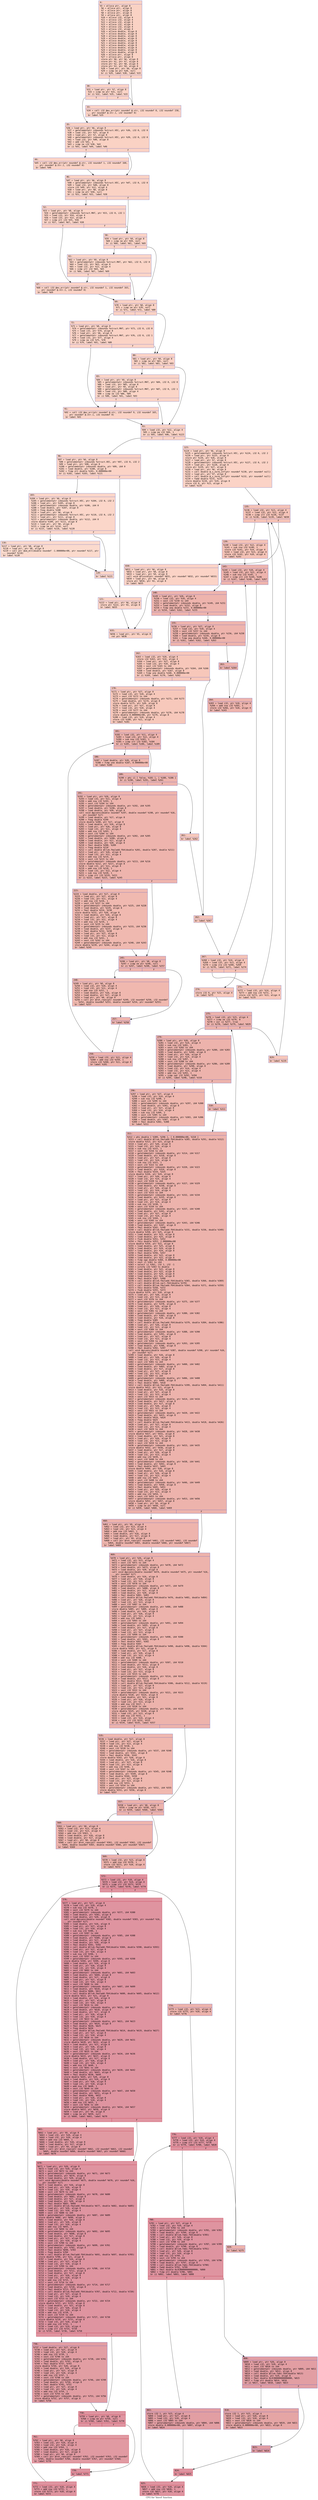 digraph "CFG for 'bisvd' function" {
	label="CFG for 'bisvd' function";

	Node0x60000325c140 [shape=record,color="#3d50c3ff", style=filled, fillcolor="#f4987a70" fontname="Courier",label="{4:\l|  %5 = alloca ptr, align 8\l  %6 = alloca ptr, align 8\l  %7 = alloca ptr, align 8\l  %8 = alloca ptr, align 8\l  %9 = alloca ptr, align 8\l  %10 = alloca i32, align 4\l  %11 = alloca i32, align 4\l  %12 = alloca i32, align 4\l  %13 = alloca i32, align 4\l  %14 = alloca i32, align 4\l  %15 = alloca i32, align 4\l  %16 = alloca double, align 8\l  %17 = alloca double, align 8\l  %18 = alloca double, align 8\l  %19 = alloca double, align 8\l  %20 = alloca double, align 8\l  %21 = alloca double, align 8\l  %22 = alloca double, align 8\l  %23 = alloca double, align 8\l  %24 = alloca double, align 8\l  %25 = alloca double, align 8\l  %26 = alloca ptr, align 8\l  %27 = alloca ptr, align 8\l  store ptr %0, ptr %6, align 8\l  store ptr %1, ptr %7, align 8\l  store ptr %2, ptr %8, align 8\l  store ptr %3, ptr %9, align 8\l  %28 = load ptr, ptr %6, align 8\l  %29 = icmp ne ptr %28, null\l  br i1 %29, label %30, label %33\l|{<s0>T|<s1>F}}"];
	Node0x60000325c140:s0 -> Node0x60000325c190[tooltip="4 -> 30\nProbability 62.50%" ];
	Node0x60000325c140:s1 -> Node0x60000325c1e0[tooltip="4 -> 33\nProbability 37.50%" ];
	Node0x60000325c190 [shape=record,color="#3d50c3ff", style=filled, fillcolor="#f59c7d70" fontname="Courier",label="{30:\l|  %31 = load ptr, ptr %7, align 8\l  %32 = icmp ne ptr %31, null\l  br i1 %32, label %35, label %33\l|{<s0>T|<s1>F}}"];
	Node0x60000325c190:s0 -> Node0x60000325c230[tooltip="30 -> 35\nProbability 62.50%" ];
	Node0x60000325c190:s1 -> Node0x60000325c1e0[tooltip="30 -> 33\nProbability 37.50%" ];
	Node0x60000325c1e0 [shape=record,color="#3d50c3ff", style=filled, fillcolor="#f59c7d70" fontname="Courier",label="{33:\l|  %34 = call i32 @ev_err(ptr noundef @.str, i32 noundef 8, i32 noundef 158,\l... ptr noundef @.str.1, i32 noundef 0)\l  br label %35\l}"];
	Node0x60000325c1e0 -> Node0x60000325c230[tooltip="33 -> 35\nProbability 100.00%" ];
	Node0x60000325c230 [shape=record,color="#3d50c3ff", style=filled, fillcolor="#f4987a70" fontname="Courier",label="{35:\l|  %36 = load ptr, ptr %6, align 8\l  %37 = getelementptr inbounds %struct.VEC, ptr %36, i32 0, i32 0\l  %38 = load i32, ptr %37, align 8\l  %39 = load ptr, ptr %7, align 8\l  %40 = getelementptr inbounds %struct.VEC, ptr %39, i32 0, i32 0\l  %41 = load i32, ptr %40, align 8\l  %42 = add i32 %41, 1\l  %43 = icmp ne i32 %38, %42\l  br i1 %43, label %44, label %46\l|{<s0>T|<s1>F}}"];
	Node0x60000325c230:s0 -> Node0x60000325c280[tooltip="35 -> 44\nProbability 50.00%" ];
	Node0x60000325c230:s1 -> Node0x60000325c2d0[tooltip="35 -> 46\nProbability 50.00%" ];
	Node0x60000325c280 [shape=record,color="#3d50c3ff", style=filled, fillcolor="#f59c7d70" fontname="Courier",label="{44:\l|  %45 = call i32 @ev_err(ptr noundef @.str, i32 noundef 1, i32 noundef 160,\l... ptr noundef @.str.1, i32 noundef 0)\l  br label %46\l}"];
	Node0x60000325c280 -> Node0x60000325c2d0[tooltip="44 -> 46\nProbability 100.00%" ];
	Node0x60000325c2d0 [shape=record,color="#3d50c3ff", style=filled, fillcolor="#f4987a70" fontname="Courier",label="{46:\l|  %47 = load ptr, ptr %6, align 8\l  %48 = getelementptr inbounds %struct.VEC, ptr %47, i32 0, i32 0\l  %49 = load i32, ptr %48, align 8\l  store i32 %49, ptr %12, align 4\l  %50 = load ptr, ptr %8, align 8\l  %51 = icmp ne ptr %50, null\l  br i1 %51, label %52, label %58\l|{<s0>T|<s1>F}}"];
	Node0x60000325c2d0:s0 -> Node0x60000325c320[tooltip="46 -> 52\nProbability 62.50%" ];
	Node0x60000325c2d0:s1 -> Node0x60000325c370[tooltip="46 -> 58\nProbability 37.50%" ];
	Node0x60000325c320 [shape=record,color="#3d50c3ff", style=filled, fillcolor="#f59c7d70" fontname="Courier",label="{52:\l|  %53 = load ptr, ptr %8, align 8\l  %54 = getelementptr inbounds %struct.MAT, ptr %53, i32 0, i32 1\l  %55 = load i32, ptr %54, align 4\l  %56 = load i32, ptr %12, align 4\l  %57 = icmp ult i32 %55, %56\l  br i1 %57, label %67, label %58\l|{<s0>T|<s1>F}}"];
	Node0x60000325c320:s0 -> Node0x60000325c410[tooltip="52 -> 67\nProbability 50.00%" ];
	Node0x60000325c320:s1 -> Node0x60000325c370[tooltip="52 -> 58\nProbability 50.00%" ];
	Node0x60000325c370 [shape=record,color="#3d50c3ff", style=filled, fillcolor="#f59c7d70" fontname="Courier",label="{58:\l|  %59 = load ptr, ptr %9, align 8\l  %60 = icmp ne ptr %59, null\l  br i1 %60, label %61, label %69\l|{<s0>T|<s1>F}}"];
	Node0x60000325c370:s0 -> Node0x60000325c3c0[tooltip="58 -> 61\nProbability 62.50%" ];
	Node0x60000325c370:s1 -> Node0x60000325c460[tooltip="58 -> 69\nProbability 37.50%" ];
	Node0x60000325c3c0 [shape=record,color="#3d50c3ff", style=filled, fillcolor="#f5a08170" fontname="Courier",label="{61:\l|  %62 = load ptr, ptr %9, align 8\l  %63 = getelementptr inbounds %struct.MAT, ptr %62, i32 0, i32 0\l  %64 = load i32, ptr %63, align 8\l  %65 = load i32, ptr %12, align 4\l  %66 = icmp ult i32 %64, %65\l  br i1 %66, label %67, label %69\l|{<s0>T|<s1>F}}"];
	Node0x60000325c3c0:s0 -> Node0x60000325c410[tooltip="61 -> 67\nProbability 50.00%" ];
	Node0x60000325c3c0:s1 -> Node0x60000325c460[tooltip="61 -> 69\nProbability 50.00%" ];
	Node0x60000325c410 [shape=record,color="#3d50c3ff", style=filled, fillcolor="#f59c7d70" fontname="Courier",label="{67:\l|  %68 = call i32 @ev_err(ptr noundef @.str, i32 noundef 1, i32 noundef 163,\l... ptr noundef @.str.1, i32 noundef 0)\l  br label %69\l}"];
	Node0x60000325c410 -> Node0x60000325c460[tooltip="67 -> 69\nProbability 100.00%" ];
	Node0x60000325c460 [shape=record,color="#3d50c3ff", style=filled, fillcolor="#f4987a70" fontname="Courier",label="{69:\l|  %70 = load ptr, ptr %8, align 8\l  %71 = icmp ne ptr %70, null\l  br i1 %71, label %72, label %80\l|{<s0>T|<s1>F}}"];
	Node0x60000325c460:s0 -> Node0x60000325c4b0[tooltip="69 -> 72\nProbability 62.50%" ];
	Node0x60000325c460:s1 -> Node0x60000325c500[tooltip="69 -> 80\nProbability 37.50%" ];
	Node0x60000325c4b0 [shape=record,color="#3d50c3ff", style=filled, fillcolor="#f59c7d70" fontname="Courier",label="{72:\l|  %73 = load ptr, ptr %8, align 8\l  %74 = getelementptr inbounds %struct.MAT, ptr %73, i32 0, i32 0\l  %75 = load i32, ptr %74, align 8\l  %76 = load ptr, ptr %8, align 8\l  %77 = getelementptr inbounds %struct.MAT, ptr %76, i32 0, i32 1\l  %78 = load i32, ptr %77, align 4\l  %79 = icmp ne i32 %75, %78\l  br i1 %79, label %91, label %80\l|{<s0>T|<s1>F}}"];
	Node0x60000325c4b0:s0 -> Node0x60000325c5a0[tooltip="72 -> 91\nProbability 50.00%" ];
	Node0x60000325c4b0:s1 -> Node0x60000325c500[tooltip="72 -> 80\nProbability 50.00%" ];
	Node0x60000325c500 [shape=record,color="#3d50c3ff", style=filled, fillcolor="#f59c7d70" fontname="Courier",label="{80:\l|  %81 = load ptr, ptr %9, align 8\l  %82 = icmp ne ptr %81, null\l  br i1 %82, label %83, label %93\l|{<s0>T|<s1>F}}"];
	Node0x60000325c500:s0 -> Node0x60000325c550[tooltip="80 -> 83\nProbability 62.50%" ];
	Node0x60000325c500:s1 -> Node0x60000325c5f0[tooltip="80 -> 93\nProbability 37.50%" ];
	Node0x60000325c550 [shape=record,color="#3d50c3ff", style=filled, fillcolor="#f5a08170" fontname="Courier",label="{83:\l|  %84 = load ptr, ptr %9, align 8\l  %85 = getelementptr inbounds %struct.MAT, ptr %84, i32 0, i32 0\l  %86 = load i32, ptr %85, align 8\l  %87 = load ptr, ptr %9, align 8\l  %88 = getelementptr inbounds %struct.MAT, ptr %87, i32 0, i32 1\l  %89 = load i32, ptr %88, align 4\l  %90 = icmp ne i32 %86, %89\l  br i1 %90, label %91, label %93\l|{<s0>T|<s1>F}}"];
	Node0x60000325c550:s0 -> Node0x60000325c5a0[tooltip="83 -> 91\nProbability 50.00%" ];
	Node0x60000325c550:s1 -> Node0x60000325c5f0[tooltip="83 -> 93\nProbability 50.00%" ];
	Node0x60000325c5a0 [shape=record,color="#3d50c3ff", style=filled, fillcolor="#f59c7d70" fontname="Courier",label="{91:\l|  %92 = call i32 @ev_err(ptr noundef @.str, i32 noundef 9, i32 noundef 165,\l... ptr noundef @.str.1, i32 noundef 0)\l  br label %93\l}"];
	Node0x60000325c5a0 -> Node0x60000325c5f0[tooltip="91 -> 93\nProbability 100.00%" ];
	Node0x60000325c5f0 [shape=record,color="#3d50c3ff", style=filled, fillcolor="#f4987a70" fontname="Courier",label="{93:\l|  %94 = load i32, ptr %12, align 4\l  %95 = icmp eq i32 %94, 1\l  br i1 %95, label %96, label %123\l|{<s0>T|<s1>F}}"];
	Node0x60000325c5f0:s0 -> Node0x60000325c640[tooltip="93 -> 96\nProbability 50.00%" ];
	Node0x60000325c5f0:s1 -> Node0x60000325c7d0[tooltip="93 -> 123\nProbability 50.00%" ];
	Node0x60000325c640 [shape=record,color="#3d50c3ff", style=filled, fillcolor="#f59c7d70" fontname="Courier",label="{96:\l|  %97 = load ptr, ptr %6, align 8\l  %98 = getelementptr inbounds %struct.VEC, ptr %97, i32 0, i32 2\l  %99 = load ptr, ptr %98, align 8\l  %100 = getelementptr inbounds double, ptr %99, i64 0\l  %101 = load double, ptr %100, align 8\l  %102 = fcmp olt double %101, 0.000000e+00\l  br i1 %102, label %103, label %121\l|{<s0>T|<s1>F}}"];
	Node0x60000325c640:s0 -> Node0x60000325c690[tooltip="96 -> 103\nProbability 50.00%" ];
	Node0x60000325c640:s1 -> Node0x60000325c780[tooltip="96 -> 121\nProbability 50.00%" ];
	Node0x60000325c690 [shape=record,color="#3d50c3ff", style=filled, fillcolor="#f6a38570" fontname="Courier",label="{103:\l|  %104 = load ptr, ptr %6, align 8\l  %105 = getelementptr inbounds %struct.VEC, ptr %104, i32 0, i32 2\l  %106 = load ptr, ptr %105, align 8\l  %107 = getelementptr inbounds double, ptr %106, i64 0\l  %108 = load double, ptr %107, align 8\l  %109 = fneg double %108\l  %110 = load ptr, ptr %6, align 8\l  %111 = getelementptr inbounds %struct.VEC, ptr %110, i32 0, i32 2\l  %112 = load ptr, ptr %111, align 8\l  %113 = getelementptr inbounds double, ptr %112, i64 0\l  store double %109, ptr %113, align 8\l  %114 = load ptr, ptr %8, align 8\l  %115 = icmp ne ptr %114, null\l  br i1 %115, label %116, label %120\l|{<s0>T|<s1>F}}"];
	Node0x60000325c690:s0 -> Node0x60000325c6e0[tooltip="103 -> 116\nProbability 62.50%" ];
	Node0x60000325c690:s1 -> Node0x60000325c730[tooltip="103 -> 120\nProbability 37.50%" ];
	Node0x60000325c6e0 [shape=record,color="#3d50c3ff", style=filled, fillcolor="#f7ac8e70" fontname="Courier",label="{116:\l|  %117 = load ptr, ptr %8, align 8\l  %118 = load ptr, ptr %8, align 8\l  %119 = call ptr @sm_mlt(double noundef -1.000000e+00, ptr noundef %117, ptr\l... noundef %118)\l  br label %120\l}"];
	Node0x60000325c6e0 -> Node0x60000325c730[tooltip="116 -> 120\nProbability 100.00%" ];
	Node0x60000325c730 [shape=record,color="#3d50c3ff", style=filled, fillcolor="#f6a38570" fontname="Courier",label="{120:\l|  br label %121\l}"];
	Node0x60000325c730 -> Node0x60000325c780[tooltip="120 -> 121\nProbability 100.00%" ];
	Node0x60000325c780 [shape=record,color="#3d50c3ff", style=filled, fillcolor="#f59c7d70" fontname="Courier",label="{121:\l|  %122 = load ptr, ptr %6, align 8\l  store ptr %122, ptr %5, align 8\l  br label %835\l}"];
	Node0x60000325c780 -> Node0x60000325d950[tooltip="121 -> 835\nProbability 100.00%" ];
	Node0x60000325c7d0 [shape=record,color="#3d50c3ff", style=filled, fillcolor="#f59c7d70" fontname="Courier",label="{123:\l|  %124 = load ptr, ptr %6, align 8\l  %125 = getelementptr inbounds %struct.VEC, ptr %124, i32 0, i32 2\l  %126 = load ptr, ptr %125, align 8\l  store ptr %126, ptr %26, align 8\l  %127 = load ptr, ptr %7, align 8\l  %128 = getelementptr inbounds %struct.VEC, ptr %127, i32 0, i32 2\l  %129 = load ptr, ptr %128, align 8\l  store ptr %129, ptr %27, align 8\l  %130 = load ptr, ptr %6, align 8\l  %131 = call double @_v_norm_inf(ptr noundef %130, ptr noundef null)\l  %132 = load ptr, ptr %7, align 8\l  %133 = call double @_v_norm_inf(ptr noundef %132, ptr noundef null)\l  %134 = fadd double %131, %133\l  store double %134, ptr %19, align 8\l  store i32 0, ptr %13, align 4\l  br label %135\l}"];
	Node0x60000325c7d0 -> Node0x60000325c820[tooltip="123 -> 135\nProbability 100.00%" ];
	Node0x60000325c820 [shape=record,color="#3d50c3ff", style=filled, fillcolor="#e8765c70" fontname="Courier",label="{135:\l|  %136 = load i32, ptr %13, align 4\l  %137 = load i32, ptr %12, align 4\l  %138 = icmp slt i32 %136, %137\l  br i1 %138, label %139, label %830\l|{<s0>T|<s1>F}}"];
	Node0x60000325c820:s0 -> Node0x60000325c870[tooltip="135 -> 139\nProbability 96.88%" ];
	Node0x60000325c820:s1 -> Node0x60000325d900[tooltip="135 -> 830\nProbability 3.12%" ];
	Node0x60000325c870 [shape=record,color="#3d50c3ff", style=filled, fillcolor="#e8765c70" fontname="Courier",label="{139:\l|  %140 = load i32, ptr %12, align 4\l  %141 = sub nsw i32 %140, 1\l  store i32 %141, ptr %14, align 4\l  %142 = load i32, ptr %13, align 4\l  store i32 %142, ptr %10, align 4\l  br label %143\l}"];
	Node0x60000325c870 -> Node0x60000325c8c0[tooltip="139 -> 143\nProbability 100.00%" ];
	Node0x60000325c8c0 [shape=record,color="#3d50c3ff", style=filled, fillcolor="#d8564670" fontname="Courier",label="{143:\l|  %144 = load i32, ptr %10, align 4\l  %145 = load i32, ptr %12, align 4\l  %146 = sub nsw i32 %145, 1\l  %147 = icmp slt i32 %144, %146\l  br i1 %147, label %148, label %267\l|{<s0>T|<s1>F}}"];
	Node0x60000325c8c0:s0 -> Node0x60000325c910[tooltip="143 -> 148\nProbability 96.88%" ];
	Node0x60000325c8c0:s1 -> Node0x60000325ce60[tooltip="143 -> 267\nProbability 3.12%" ];
	Node0x60000325c910 [shape=record,color="#3d50c3ff", style=filled, fillcolor="#d8564670" fontname="Courier",label="{148:\l|  %149 = load ptr, ptr %26, align 8\l  %150 = load i32, ptr %10, align 4\l  %151 = sext i32 %150 to i64\l  %152 = getelementptr inbounds double, ptr %149, i64 %151\l  %153 = load double, ptr %152, align 8\l  %154 = fcmp oeq double %153, 0.000000e+00\l  br i1 %154, label %162, label %155\l|{<s0>T|<s1>F}}"];
	Node0x60000325c910:s0 -> Node0x60000325c9b0[tooltip="148 -> 162\nProbability 3.12%" ];
	Node0x60000325c910:s1 -> Node0x60000325c960[tooltip="148 -> 155\nProbability 96.88%" ];
	Node0x60000325c960 [shape=record,color="#3d50c3ff", style=filled, fillcolor="#d8564670" fontname="Courier",label="{155:\l|  %156 = load ptr, ptr %27, align 8\l  %157 = load i32, ptr %10, align 4\l  %158 = sext i32 %157 to i64\l  %159 = getelementptr inbounds double, ptr %156, i64 %158\l  %160 = load double, ptr %159, align 8\l  %161 = fcmp oeq double %160, 0.000000e+00\l  br i1 %161, label %162, label %263\l|{<s0>T|<s1>F}}"];
	Node0x60000325c960:s0 -> Node0x60000325c9b0[tooltip="155 -> 162\nProbability 3.12%" ];
	Node0x60000325c960:s1 -> Node0x60000325cdc0[tooltip="155 -> 263\nProbability 96.88%" ];
	Node0x60000325c9b0 [shape=record,color="#3d50c3ff", style=filled, fillcolor="#ec7f6370" fontname="Courier",label="{162:\l|  %163 = load i32, ptr %10, align 4\l  store i32 %163, ptr %14, align 4\l  %164 = load ptr, ptr %27, align 8\l  %165 = load i32, ptr %10, align 4\l  %166 = sext i32 %165 to i64\l  %167 = getelementptr inbounds double, ptr %164, i64 %166\l  %168 = load double, ptr %167, align 8\l  %169 = fcmp une double %168, 0.000000e+00\l  br i1 %169, label %170, label %262\l|{<s0>T|<s1>F}}"];
	Node0x60000325c9b0:s0 -> Node0x60000325ca00[tooltip="162 -> 170\nProbability 62.50%" ];
	Node0x60000325c9b0:s1 -> Node0x60000325cd70[tooltip="162 -> 262\nProbability 37.50%" ];
	Node0x60000325ca00 [shape=record,color="#3d50c3ff", style=filled, fillcolor="#ed836670" fontname="Courier",label="{170:\l|  %171 = load ptr, ptr %27, align 8\l  %172 = load i32, ptr %10, align 4\l  %173 = sext i32 %172 to i64\l  %174 = getelementptr inbounds double, ptr %171, i64 %173\l  %175 = load double, ptr %174, align 8\l  store double %175, ptr %20, align 8\l  %176 = load ptr, ptr %27, align 8\l  %177 = load i32, ptr %10, align 4\l  %178 = sext i32 %177 to i64\l  %179 = getelementptr inbounds double, ptr %176, i64 %178\l  store double 0.000000e+00, ptr %179, align 8\l  %180 = load i32, ptr %10, align 4\l  store i32 %180, ptr %11, align 4\l  br label %181\l}"];
	Node0x60000325ca00 -> Node0x60000325ca50[tooltip="170 -> 181\nProbability 100.00%" ];
	Node0x60000325ca50 [shape=record,color="#3d50c3ff", style=filled, fillcolor="#d8564670" fontname="Courier",label="{181:\l|  %182 = load i32, ptr %11, align 4\l  %183 = load i32, ptr %12, align 4\l  %184 = sub nsw i32 %183, 1\l  %185 = icmp slt i32 %182, %184\l  br i1 %185, label %186, label %189\l|{<s0>T|<s1>F}}"];
	Node0x60000325ca50:s0 -> Node0x60000325caa0[tooltip="181 -> 186\nProbability 50.00%" ];
	Node0x60000325ca50:s1 -> Node0x60000325caf0[tooltip="181 -> 189\nProbability 50.00%" ];
	Node0x60000325caa0 [shape=record,color="#3d50c3ff", style=filled, fillcolor="#dc5d4a70" fontname="Courier",label="{186:\l|  %187 = load double, ptr %20, align 8\l  %188 = fcmp une double %187, 0.000000e+00\l  br label %189\l}"];
	Node0x60000325caa0 -> Node0x60000325caf0[tooltip="186 -> 189\nProbability 100.00%" ];
	Node0x60000325caf0 [shape=record,color="#3d50c3ff", style=filled, fillcolor="#d8564670" fontname="Courier",label="{189:\l|  %190 = phi i1 [ false, %181 ], [ %188, %186 ]\l  br i1 %190, label %191, label %261\l|{<s0>T|<s1>F}}"];
	Node0x60000325caf0:s0 -> Node0x60000325cb40[tooltip="189 -> 191\nProbability 96.88%" ];
	Node0x60000325caf0:s1 -> Node0x60000325cd20[tooltip="189 -> 261\nProbability 3.12%" ];
	Node0x60000325cb40 [shape=record,color="#3d50c3ff", style=filled, fillcolor="#d8564670" fontname="Courier",label="{191:\l|  %192 = load ptr, ptr %26, align 8\l  %193 = load i32, ptr %11, align 4\l  %194 = add nsw i32 %193, 1\l  %195 = sext i32 %194 to i64\l  %196 = getelementptr inbounds double, ptr %192, i64 %195\l  %197 = load double, ptr %196, align 8\l  %198 = load double, ptr %20, align 8\l  call void @givens(double noundef %197, double noundef %198, ptr noundef %16,\l... ptr noundef %17)\l  %199 = load double, ptr %17, align 8\l  %200 = fneg double %199\l  store double %200, ptr %17, align 8\l  %201 = load double, ptr %16, align 8\l  %202 = load ptr, ptr %26, align 8\l  %203 = load i32, ptr %11, align 4\l  %204 = add nsw i32 %203, 1\l  %205 = sext i32 %204 to i64\l  %206 = getelementptr inbounds double, ptr %202, i64 %205\l  %207 = load double, ptr %206, align 8\l  %208 = load double, ptr %17, align 8\l  %209 = load double, ptr %20, align 8\l  %210 = fmul double %208, %209\l  %211 = fneg double %210\l  %212 = call double @llvm.fmuladd.f64(double %201, double %207, double %211)\l  %213 = load ptr, ptr %26, align 8\l  %214 = load i32, ptr %11, align 4\l  %215 = add nsw i32 %214, 1\l  %216 = sext i32 %215 to i64\l  %217 = getelementptr inbounds double, ptr %213, i64 %216\l  store double %212, ptr %217, align 8\l  %218 = load i32, ptr %11, align 4\l  %219 = add nsw i32 %218, 1\l  %220 = load i32, ptr %12, align 4\l  %221 = sub nsw i32 %220, 1\l  %222 = icmp slt i32 %219, %221\l  br i1 %222, label %223, label %245\l|{<s0>T|<s1>F}}"];
	Node0x60000325cb40:s0 -> Node0x60000325cb90[tooltip="191 -> 223\nProbability 50.00%" ];
	Node0x60000325cb40:s1 -> Node0x60000325cbe0[tooltip="191 -> 245\nProbability 50.00%" ];
	Node0x60000325cb90 [shape=record,color="#3d50c3ff", style=filled, fillcolor="#de614d70" fontname="Courier",label="{223:\l|  %224 = load double, ptr %17, align 8\l  %225 = load ptr, ptr %27, align 8\l  %226 = load i32, ptr %11, align 4\l  %227 = add nsw i32 %226, 1\l  %228 = sext i32 %227 to i64\l  %229 = getelementptr inbounds double, ptr %225, i64 %228\l  %230 = load double, ptr %229, align 8\l  %231 = fmul double %224, %230\l  store double %231, ptr %20, align 8\l  %232 = load double, ptr %16, align 8\l  %233 = load ptr, ptr %27, align 8\l  %234 = load i32, ptr %11, align 4\l  %235 = add nsw i32 %234, 1\l  %236 = sext i32 %235 to i64\l  %237 = getelementptr inbounds double, ptr %233, i64 %236\l  %238 = load double, ptr %237, align 8\l  %239 = fmul double %232, %238\l  %240 = load ptr, ptr %27, align 8\l  %241 = load i32, ptr %11, align 4\l  %242 = add nsw i32 %241, 1\l  %243 = sext i32 %242 to i64\l  %244 = getelementptr inbounds double, ptr %240, i64 %243\l  store double %239, ptr %244, align 8\l  br label %245\l}"];
	Node0x60000325cb90 -> Node0x60000325cbe0[tooltip="223 -> 245\nProbability 100.00%" ];
	Node0x60000325cbe0 [shape=record,color="#3d50c3ff", style=filled, fillcolor="#d8564670" fontname="Courier",label="{245:\l|  %246 = load ptr, ptr %8, align 8\l  %247 = icmp ne ptr %246, null\l  br i1 %247, label %248, label %257\l|{<s0>T|<s1>F}}"];
	Node0x60000325cbe0:s0 -> Node0x60000325cc30[tooltip="245 -> 248\nProbability 62.50%" ];
	Node0x60000325cbe0:s1 -> Node0x60000325cc80[tooltip="245 -> 257\nProbability 37.50%" ];
	Node0x60000325cc30 [shape=record,color="#3d50c3ff", style=filled, fillcolor="#dc5d4a70" fontname="Courier",label="{248:\l|  %249 = load ptr, ptr %8, align 8\l  %250 = load i32, ptr %10, align 4\l  %251 = load i32, ptr %11, align 4\l  %252 = add nsw i32 %251, 1\l  %253 = load double, ptr %16, align 8\l  %254 = load double, ptr %17, align 8\l  %255 = load ptr, ptr %8, align 8\l  %256 = call ptr @rot_rows(ptr noundef %249, i32 noundef %250, i32 noundef\l... %252, double noundef %253, double noundef %254, ptr noundef %255)\l  br label %257\l}"];
	Node0x60000325cc30 -> Node0x60000325cc80[tooltip="248 -> 257\nProbability 100.00%" ];
	Node0x60000325cc80 [shape=record,color="#3d50c3ff", style=filled, fillcolor="#d8564670" fontname="Courier",label="{257:\l|  br label %258\l}"];
	Node0x60000325cc80 -> Node0x60000325ccd0[tooltip="257 -> 258\nProbability 100.00%" ];
	Node0x60000325ccd0 [shape=record,color="#3d50c3ff", style=filled, fillcolor="#d8564670" fontname="Courier",label="{258:\l|  %259 = load i32, ptr %11, align 4\l  %260 = add nsw i32 %259, 1\l  store i32 %260, ptr %11, align 4\l  br label %181\l}"];
	Node0x60000325ccd0 -> Node0x60000325ca50[tooltip="258 -> 181\nProbability 100.00%" ];
	Node0x60000325cd20 [shape=record,color="#3d50c3ff", style=filled, fillcolor="#ed836670" fontname="Courier",label="{261:\l|  br label %262\l}"];
	Node0x60000325cd20 -> Node0x60000325cd70[tooltip="261 -> 262\nProbability 100.00%" ];
	Node0x60000325cd70 [shape=record,color="#3d50c3ff", style=filled, fillcolor="#ec7f6370" fontname="Courier",label="{262:\l|  br label %267\l}"];
	Node0x60000325cd70 -> Node0x60000325ce60[tooltip="262 -> 267\nProbability 100.00%" ];
	Node0x60000325cdc0 [shape=record,color="#3d50c3ff", style=filled, fillcolor="#d8564670" fontname="Courier",label="{263:\l|  br label %264\l}"];
	Node0x60000325cdc0 -> Node0x60000325ce10[tooltip="263 -> 264\nProbability 100.00%" ];
	Node0x60000325ce10 [shape=record,color="#3d50c3ff", style=filled, fillcolor="#d8564670" fontname="Courier",label="{264:\l|  %265 = load i32, ptr %10, align 4\l  %266 = add nsw i32 %265, 1\l  store i32 %266, ptr %10, align 4\l  br label %143\l}"];
	Node0x60000325ce10 -> Node0x60000325c8c0[tooltip="264 -> 143\nProbability 100.00%" ];
	Node0x60000325ce60 [shape=record,color="#3d50c3ff", style=filled, fillcolor="#e8765c70" fontname="Courier",label="{267:\l|  %268 = load i32, ptr %14, align 4\l  %269 = load i32, ptr %13, align 4\l  %270 = icmp sle i32 %268, %269\l  br i1 %270, label %271, label %274\l|{<s0>T|<s1>F}}"];
	Node0x60000325ce60:s0 -> Node0x60000325ceb0[tooltip="267 -> 271\nProbability 50.00%" ];
	Node0x60000325ce60:s1 -> Node0x60000325cf00[tooltip="267 -> 274\nProbability 50.00%" ];
	Node0x60000325ceb0 [shape=record,color="#3d50c3ff", style=filled, fillcolor="#ec7f6370" fontname="Courier",label="{271:\l|  %272 = load i32, ptr %14, align 4\l  %273 = add nsw i32 %272, 1\l  store i32 %273, ptr %13, align 4\l  br label %135\l}"];
	Node0x60000325ceb0 -> Node0x60000325c820[tooltip="271 -> 135\nProbability 100.00%" ];
	Node0x60000325cf00 [shape=record,color="#3d50c3ff", style=filled, fillcolor="#ec7f6370" fontname="Courier",label="{274:\l|  store i32 0, ptr %15, align 4\l  br label %275\l}"];
	Node0x60000325cf00 -> Node0x60000325cf50[tooltip="274 -> 275\nProbability 100.00%" ];
	Node0x60000325cf50 [shape=record,color="#3d50c3ff", style=filled, fillcolor="#d6524470" fontname="Courier",label="{275:\l|  %276 = load i32, ptr %15, align 4\l  %277 = icmp ne i32 %276, 0\l  %278 = xor i1 %277, true\l  br i1 %278, label %279, label %829\l|{<s0>T|<s1>F}}"];
	Node0x60000325cf50:s0 -> Node0x60000325cfa0[tooltip="275 -> 279\nProbability 96.88%" ];
	Node0x60000325cf50:s1 -> Node0x60000325d8b0[tooltip="275 -> 829\nProbability 3.12%" ];
	Node0x60000325cfa0 [shape=record,color="#3d50c3ff", style=filled, fillcolor="#d6524470" fontname="Courier",label="{279:\l|  %280 = load ptr, ptr %26, align 8\l  %281 = load i32, ptr %14, align 4\l  %282 = sub nsw i32 %281, 1\l  %283 = sext i32 %282 to i64\l  %284 = getelementptr inbounds double, ptr %280, i64 %283\l  %285 = load double, ptr %284, align 8\l  %286 = load ptr, ptr %26, align 8\l  %287 = load i32, ptr %14, align 4\l  %288 = sub nsw i32 %287, 1\l  %289 = sext i32 %288 to i64\l  %290 = getelementptr inbounds double, ptr %286, i64 %289\l  %291 = load double, ptr %290, align 8\l  %292 = load i32, ptr %14, align 4\l  %293 = load i32, ptr %13, align 4\l  %294 = add nsw i32 %293, 1\l  %295 = icmp sgt i32 %292, %294\l  br i1 %295, label %296, label %310\l|{<s0>T|<s1>F}}"];
	Node0x60000325cfa0:s0 -> Node0x60000325cff0[tooltip="279 -> 296\nProbability 50.00%" ];
	Node0x60000325cfa0:s1 -> Node0x60000325d040[tooltip="279 -> 310\nProbability 50.00%" ];
	Node0x60000325cff0 [shape=record,color="#3d50c3ff", style=filled, fillcolor="#dc5d4a70" fontname="Courier",label="{296:\l|  %297 = load ptr, ptr %27, align 8\l  %298 = load i32, ptr %14, align 4\l  %299 = sub nsw i32 %298, 2\l  %300 = sext i32 %299 to i64\l  %301 = getelementptr inbounds double, ptr %297, i64 %300\l  %302 = load double, ptr %301, align 8\l  %303 = load ptr, ptr %27, align 8\l  %304 = load i32, ptr %14, align 4\l  %305 = sub nsw i32 %304, 2\l  %306 = sext i32 %305 to i64\l  %307 = getelementptr inbounds double, ptr %303, i64 %306\l  %308 = load double, ptr %307, align 8\l  %309 = fmul double %302, %308\l  br label %311\l}"];
	Node0x60000325cff0 -> Node0x60000325d090[tooltip="296 -> 311\nProbability 100.00%" ];
	Node0x60000325d040 [shape=record,color="#3d50c3ff", style=filled, fillcolor="#dc5d4a70" fontname="Courier",label="{310:\l|  br label %311\l}"];
	Node0x60000325d040 -> Node0x60000325d090[tooltip="310 -> 311\nProbability 100.00%" ];
	Node0x60000325d090 [shape=record,color="#3d50c3ff", style=filled, fillcolor="#d6524470" fontname="Courier",label="{311:\l|  %312 = phi double [ %309, %296 ], [ 0.000000e+00, %310 ]\l  %313 = call double @llvm.fmuladd.f64(double %285, double %291, double %312)\l  store double %313, ptr %23, align 8\l  %314 = load ptr, ptr %26, align 8\l  %315 = load i32, ptr %14, align 4\l  %316 = sub nsw i32 %315, 1\l  %317 = sext i32 %316 to i64\l  %318 = getelementptr inbounds double, ptr %314, i64 %317\l  %319 = load double, ptr %318, align 8\l  %320 = load ptr, ptr %27, align 8\l  %321 = load i32, ptr %14, align 4\l  %322 = sub nsw i32 %321, 1\l  %323 = sext i32 %322 to i64\l  %324 = getelementptr inbounds double, ptr %320, i64 %323\l  %325 = load double, ptr %324, align 8\l  %326 = fmul double %319, %325\l  store double %326, ptr %24, align 8\l  %327 = load ptr, ptr %26, align 8\l  %328 = load i32, ptr %14, align 4\l  %329 = sext i32 %328 to i64\l  %330 = getelementptr inbounds double, ptr %327, i64 %329\l  %331 = load double, ptr %330, align 8\l  %332 = load ptr, ptr %26, align 8\l  %333 = load i32, ptr %14, align 4\l  %334 = sext i32 %333 to i64\l  %335 = getelementptr inbounds double, ptr %332, i64 %334\l  %336 = load double, ptr %335, align 8\l  %337 = load ptr, ptr %27, align 8\l  %338 = load i32, ptr %14, align 4\l  %339 = sub nsw i32 %338, 1\l  %340 = sext i32 %339 to i64\l  %341 = getelementptr inbounds double, ptr %337, i64 %340\l  %342 = load double, ptr %341, align 8\l  %343 = load ptr, ptr %27, align 8\l  %344 = load i32, ptr %14, align 4\l  %345 = sub nsw i32 %344, 1\l  %346 = sext i32 %345 to i64\l  %347 = getelementptr inbounds double, ptr %343, i64 %346\l  %348 = load double, ptr %347, align 8\l  %349 = fmul double %342, %348\l  %350 = call double @llvm.fmuladd.f64(double %331, double %336, double %349)\l  store double %350, ptr %25, align 8\l  %351 = load double, ptr %23, align 8\l  %352 = load double, ptr %25, align 8\l  %353 = fsub double %351, %352\l  %354 = fdiv double %353, 2.000000e+00\l  store double %354, ptr %22, align 8\l  %355 = load double, ptr %25, align 8\l  %356 = load double, ptr %24, align 8\l  %357 = load double, ptr %24, align 8\l  %358 = fmul double %356, %357\l  %359 = load double, ptr %22, align 8\l  %360 = load double, ptr %22, align 8\l  %361 = fcmp oge double %360, 0.000000e+00\l  %362 = zext i1 %361 to i64\l  %363 = select i1 %361, i32 1, i32 -1\l  %364 = sitofp i32 %363 to double\l  %365 = load double, ptr %22, align 8\l  %366 = load double, ptr %22, align 8\l  %367 = load double, ptr %24, align 8\l  %368 = load double, ptr %24, align 8\l  %369 = fmul double %367, %368\l  %370 = call double @llvm.fmuladd.f64(double %365, double %366, double %369)\l  %371 = call double @llvm.sqrt.f64(double %370)\l  %372 = call double @llvm.fmuladd.f64(double %364, double %371, double %359)\l  %373 = fdiv double %358, %372\l  %374 = fsub double %355, %373\l  store double %374, ptr %18, align 8\l  %375 = load ptr, ptr %26, align 8\l  %376 = load i32, ptr %13, align 4\l  %377 = sext i32 %376 to i64\l  %378 = getelementptr inbounds double, ptr %375, i64 %377\l  %379 = load double, ptr %378, align 8\l  %380 = load ptr, ptr %26, align 8\l  %381 = load i32, ptr %13, align 4\l  %382 = sext i32 %381 to i64\l  %383 = getelementptr inbounds double, ptr %380, i64 %382\l  %384 = load double, ptr %383, align 8\l  %385 = load double, ptr %18, align 8\l  %386 = fneg double %385\l  %387 = call double @llvm.fmuladd.f64(double %379, double %384, double %386)\l  %388 = load ptr, ptr %26, align 8\l  %389 = load i32, ptr %13, align 4\l  %390 = sext i32 %389 to i64\l  %391 = getelementptr inbounds double, ptr %388, i64 %390\l  %392 = load double, ptr %391, align 8\l  %393 = load ptr, ptr %27, align 8\l  %394 = load i32, ptr %13, align 4\l  %395 = sext i32 %394 to i64\l  %396 = getelementptr inbounds double, ptr %393, i64 %395\l  %397 = load double, ptr %396, align 8\l  %398 = fmul double %392, %397\l  call void @givens(double noundef %387, double noundef %398, ptr noundef %16,\l... ptr noundef %17)\l  %399 = load double, ptr %16, align 8\l  %400 = load ptr, ptr %26, align 8\l  %401 = load i32, ptr %13, align 4\l  %402 = sext i32 %401 to i64\l  %403 = getelementptr inbounds double, ptr %400, i64 %402\l  %404 = load double, ptr %403, align 8\l  %405 = load double, ptr %17, align 8\l  %406 = load ptr, ptr %27, align 8\l  %407 = load i32, ptr %13, align 4\l  %408 = sext i32 %407 to i64\l  %409 = getelementptr inbounds double, ptr %406, i64 %408\l  %410 = load double, ptr %409, align 8\l  %411 = fmul double %405, %410\l  %412 = call double @llvm.fmuladd.f64(double %399, double %404, double %411)\l  store double %412, ptr %21, align 8\l  %413 = load double, ptr %16, align 8\l  %414 = load ptr, ptr %27, align 8\l  %415 = load i32, ptr %13, align 4\l  %416 = sext i32 %415 to i64\l  %417 = getelementptr inbounds double, ptr %414, i64 %416\l  %418 = load double, ptr %417, align 8\l  %419 = load double, ptr %17, align 8\l  %420 = load ptr, ptr %26, align 8\l  %421 = load i32, ptr %13, align 4\l  %422 = sext i32 %421 to i64\l  %423 = getelementptr inbounds double, ptr %420, i64 %422\l  %424 = load double, ptr %423, align 8\l  %425 = fmul double %419, %424\l  %426 = fneg double %425\l  %427 = call double @llvm.fmuladd.f64(double %413, double %418, double %426)\l  %428 = load ptr, ptr %27, align 8\l  %429 = load i32, ptr %13, align 4\l  %430 = sext i32 %429 to i64\l  %431 = getelementptr inbounds double, ptr %428, i64 %430\l  store double %427, ptr %431, align 8\l  %432 = load double, ptr %21, align 8\l  %433 = load ptr, ptr %26, align 8\l  %434 = load i32, ptr %13, align 4\l  %435 = sext i32 %434 to i64\l  %436 = getelementptr inbounds double, ptr %433, i64 %435\l  store double %432, ptr %436, align 8\l  %437 = load double, ptr %17, align 8\l  %438 = load ptr, ptr %26, align 8\l  %439 = load i32, ptr %13, align 4\l  %440 = add nsw i32 %439, 1\l  %441 = sext i32 %440 to i64\l  %442 = getelementptr inbounds double, ptr %438, i64 %441\l  %443 = load double, ptr %442, align 8\l  %444 = fmul double %437, %443\l  store double %444, ptr %20, align 8\l  %445 = load double, ptr %16, align 8\l  %446 = load ptr, ptr %26, align 8\l  %447 = load i32, ptr %13, align 4\l  %448 = add nsw i32 %447, 1\l  %449 = sext i32 %448 to i64\l  %450 = getelementptr inbounds double, ptr %446, i64 %449\l  %451 = load double, ptr %450, align 8\l  %452 = fmul double %445, %451\l  %453 = load ptr, ptr %26, align 8\l  %454 = load i32, ptr %13, align 4\l  %455 = add nsw i32 %454, 1\l  %456 = sext i32 %455 to i64\l  %457 = getelementptr inbounds double, ptr %453, i64 %456\l  store double %452, ptr %457, align 8\l  %458 = load ptr, ptr %9, align 8\l  %459 = icmp ne ptr %458, null\l  br i1 %459, label %460, label %469\l|{<s0>T|<s1>F}}"];
	Node0x60000325d090:s0 -> Node0x60000325d0e0[tooltip="311 -> 460\nProbability 62.50%" ];
	Node0x60000325d090:s1 -> Node0x60000325d130[tooltip="311 -> 469\nProbability 37.50%" ];
	Node0x60000325d0e0 [shape=record,color="#3d50c3ff", style=filled, fillcolor="#d8564670" fontname="Courier",label="{460:\l|  %461 = load ptr, ptr %9, align 8\l  %462 = load i32, ptr %13, align 4\l  %463 = load i32, ptr %13, align 4\l  %464 = add nsw i32 %463, 1\l  %465 = load double, ptr %16, align 8\l  %466 = load double, ptr %17, align 8\l  %467 = load ptr, ptr %9, align 8\l  %468 = call ptr @rot_rows(ptr noundef %461, i32 noundef %462, i32 noundef\l... %464, double noundef %465, double noundef %466, ptr noundef %467)\l  br label %469\l}"];
	Node0x60000325d0e0 -> Node0x60000325d130[tooltip="460 -> 469\nProbability 100.00%" ];
	Node0x60000325d130 [shape=record,color="#3d50c3ff", style=filled, fillcolor="#d6524470" fontname="Courier",label="{469:\l|  %470 = load ptr, ptr %26, align 8\l  %471 = load i32, ptr %13, align 4\l  %472 = sext i32 %471 to i64\l  %473 = getelementptr inbounds double, ptr %470, i64 %472\l  %474 = load double, ptr %473, align 8\l  %475 = load double, ptr %20, align 8\l  call void @givens(double noundef %474, double noundef %475, ptr noundef %16,\l... ptr noundef %17)\l  %476 = load double, ptr %16, align 8\l  %477 = load ptr, ptr %26, align 8\l  %478 = load i32, ptr %13, align 4\l  %479 = sext i32 %478 to i64\l  %480 = getelementptr inbounds double, ptr %477, i64 %479\l  %481 = load double, ptr %480, align 8\l  %482 = load double, ptr %17, align 8\l  %483 = load double, ptr %20, align 8\l  %484 = fmul double %482, %483\l  %485 = call double @llvm.fmuladd.f64(double %476, double %481, double %484)\l  %486 = load ptr, ptr %26, align 8\l  %487 = load i32, ptr %13, align 4\l  %488 = sext i32 %487 to i64\l  %489 = getelementptr inbounds double, ptr %486, i64 %488\l  store double %485, ptr %489, align 8\l  %490 = load double, ptr %16, align 8\l  %491 = load ptr, ptr %26, align 8\l  %492 = load i32, ptr %13, align 4\l  %493 = add nsw i32 %492, 1\l  %494 = sext i32 %493 to i64\l  %495 = getelementptr inbounds double, ptr %491, i64 %494\l  %496 = load double, ptr %495, align 8\l  %497 = load double, ptr %17, align 8\l  %498 = load ptr, ptr %27, align 8\l  %499 = load i32, ptr %13, align 4\l  %500 = sext i32 %499 to i64\l  %501 = getelementptr inbounds double, ptr %498, i64 %500\l  %502 = load double, ptr %501, align 8\l  %503 = fmul double %497, %502\l  %504 = fneg double %503\l  %505 = call double @llvm.fmuladd.f64(double %490, double %496, double %504)\l  store double %505, ptr %21, align 8\l  %506 = load double, ptr %17, align 8\l  %507 = load ptr, ptr %26, align 8\l  %508 = load i32, ptr %13, align 4\l  %509 = add nsw i32 %508, 1\l  %510 = sext i32 %509 to i64\l  %511 = getelementptr inbounds double, ptr %507, i64 %510\l  %512 = load double, ptr %511, align 8\l  %513 = load double, ptr %16, align 8\l  %514 = load ptr, ptr %27, align 8\l  %515 = load i32, ptr %13, align 4\l  %516 = sext i32 %515 to i64\l  %517 = getelementptr inbounds double, ptr %514, i64 %516\l  %518 = load double, ptr %517, align 8\l  %519 = fmul double %513, %518\l  %520 = call double @llvm.fmuladd.f64(double %506, double %512, double %519)\l  %521 = load ptr, ptr %27, align 8\l  %522 = load i32, ptr %13, align 4\l  %523 = sext i32 %522 to i64\l  %524 = getelementptr inbounds double, ptr %521, i64 %523\l  store double %520, ptr %524, align 8\l  %525 = load double, ptr %21, align 8\l  %526 = load ptr, ptr %26, align 8\l  %527 = load i32, ptr %13, align 4\l  %528 = add nsw i32 %527, 1\l  %529 = sext i32 %528 to i64\l  %530 = getelementptr inbounds double, ptr %526, i64 %529\l  store double %525, ptr %530, align 8\l  %531 = load i32, ptr %13, align 4\l  %532 = add nsw i32 %531, 1\l  %533 = load i32, ptr %14, align 4\l  %534 = icmp slt i32 %532, %533\l  br i1 %534, label %535, label %557\l|{<s0>T|<s1>F}}"];
	Node0x60000325d130:s0 -> Node0x60000325d180[tooltip="469 -> 535\nProbability 50.00%" ];
	Node0x60000325d130:s1 -> Node0x60000325d1d0[tooltip="469 -> 557\nProbability 50.00%" ];
	Node0x60000325d180 [shape=record,color="#3d50c3ff", style=filled, fillcolor="#dc5d4a70" fontname="Courier",label="{535:\l|  %536 = load double, ptr %17, align 8\l  %537 = load ptr, ptr %27, align 8\l  %538 = load i32, ptr %13, align 4\l  %539 = add nsw i32 %538, 1\l  %540 = sext i32 %539 to i64\l  %541 = getelementptr inbounds double, ptr %537, i64 %540\l  %542 = load double, ptr %541, align 8\l  %543 = fmul double %536, %542\l  store double %543, ptr %20, align 8\l  %544 = load double, ptr %16, align 8\l  %545 = load ptr, ptr %27, align 8\l  %546 = load i32, ptr %13, align 4\l  %547 = add nsw i32 %546, 1\l  %548 = sext i32 %547 to i64\l  %549 = getelementptr inbounds double, ptr %545, i64 %548\l  %550 = load double, ptr %549, align 8\l  %551 = fmul double %544, %550\l  %552 = load ptr, ptr %27, align 8\l  %553 = load i32, ptr %13, align 4\l  %554 = add nsw i32 %553, 1\l  %555 = sext i32 %554 to i64\l  %556 = getelementptr inbounds double, ptr %552, i64 %555\l  store double %551, ptr %556, align 8\l  br label %557\l}"];
	Node0x60000325d180 -> Node0x60000325d1d0[tooltip="535 -> 557\nProbability 100.00%" ];
	Node0x60000325d1d0 [shape=record,color="#3d50c3ff", style=filled, fillcolor="#d6524470" fontname="Courier",label="{557:\l|  %558 = load ptr, ptr %8, align 8\l  %559 = icmp ne ptr %558, null\l  br i1 %559, label %560, label %569\l|{<s0>T|<s1>F}}"];
	Node0x60000325d1d0:s0 -> Node0x60000325d220[tooltip="557 -> 560\nProbability 62.50%" ];
	Node0x60000325d1d0:s1 -> Node0x60000325d270[tooltip="557 -> 569\nProbability 37.50%" ];
	Node0x60000325d220 [shape=record,color="#3d50c3ff", style=filled, fillcolor="#d8564670" fontname="Courier",label="{560:\l|  %561 = load ptr, ptr %8, align 8\l  %562 = load i32, ptr %13, align 4\l  %563 = load i32, ptr %13, align 4\l  %564 = add nsw i32 %563, 1\l  %565 = load double, ptr %16, align 8\l  %566 = load double, ptr %17, align 8\l  %567 = load ptr, ptr %8, align 8\l  %568 = call ptr @rot_rows(ptr noundef %561, i32 noundef %562, i32 noundef\l... %564, double noundef %565, double noundef %566, ptr noundef %567)\l  br label %569\l}"];
	Node0x60000325d220 -> Node0x60000325d270[tooltip="560 -> 569\nProbability 100.00%" ];
	Node0x60000325d270 [shape=record,color="#3d50c3ff", style=filled, fillcolor="#d6524470" fontname="Courier",label="{569:\l|  %570 = load i32, ptr %13, align 4\l  %571 = add nsw i32 %570, 1\l  store i32 %571, ptr %10, align 4\l  br label %572\l}"];
	Node0x60000325d270 -> Node0x60000325d2c0[tooltip="569 -> 572\nProbability 100.00%" ];
	Node0x60000325d2c0 [shape=record,color="#b70d28ff", style=filled, fillcolor="#b70d2870" fontname="Courier",label="{572:\l|  %573 = load i32, ptr %10, align 4\l  %574 = load i32, ptr %14, align 4\l  %575 = icmp slt i32 %573, %574\l  br i1 %575, label %576, label %774\l|{<s0>T|<s1>F}}"];
	Node0x60000325d2c0:s0 -> Node0x60000325d310[tooltip="572 -> 576\nProbability 96.88%" ];
	Node0x60000325d2c0:s1 -> Node0x60000325d590[tooltip="572 -> 774\nProbability 3.12%" ];
	Node0x60000325d310 [shape=record,color="#b70d28ff", style=filled, fillcolor="#b70d2870" fontname="Courier",label="{576:\l|  %577 = load ptr, ptr %27, align 8\l  %578 = load i32, ptr %10, align 4\l  %579 = sub nsw i32 %578, 1\l  %580 = sext i32 %579 to i64\l  %581 = getelementptr inbounds double, ptr %577, i64 %580\l  %582 = load double, ptr %581, align 8\l  %583 = load double, ptr %20, align 8\l  call void @givens(double noundef %582, double noundef %583, ptr noundef %16,\l... ptr noundef %17)\l  %584 = load double, ptr %16, align 8\l  %585 = load ptr, ptr %27, align 8\l  %586 = load i32, ptr %10, align 4\l  %587 = sub nsw i32 %586, 1\l  %588 = sext i32 %587 to i64\l  %589 = getelementptr inbounds double, ptr %585, i64 %588\l  %590 = load double, ptr %589, align 8\l  %591 = load double, ptr %17, align 8\l  %592 = load double, ptr %20, align 8\l  %593 = fmul double %591, %592\l  %594 = call double @llvm.fmuladd.f64(double %584, double %590, double %593)\l  %595 = load ptr, ptr %27, align 8\l  %596 = load i32, ptr %10, align 4\l  %597 = sub nsw i32 %596, 1\l  %598 = sext i32 %597 to i64\l  %599 = getelementptr inbounds double, ptr %595, i64 %598\l  store double %594, ptr %599, align 8\l  %600 = load double, ptr %16, align 8\l  %601 = load ptr, ptr %26, align 8\l  %602 = load i32, ptr %10, align 4\l  %603 = sext i32 %602 to i64\l  %604 = getelementptr inbounds double, ptr %601, i64 %603\l  %605 = load double, ptr %604, align 8\l  %606 = load double, ptr %17, align 8\l  %607 = load ptr, ptr %27, align 8\l  %608 = load i32, ptr %10, align 4\l  %609 = sext i32 %608 to i64\l  %610 = getelementptr inbounds double, ptr %607, i64 %609\l  %611 = load double, ptr %610, align 8\l  %612 = fmul double %606, %611\l  %613 = call double @llvm.fmuladd.f64(double %600, double %605, double %612)\l  store double %613, ptr %21, align 8\l  %614 = load double, ptr %16, align 8\l  %615 = load ptr, ptr %27, align 8\l  %616 = load i32, ptr %10, align 4\l  %617 = sext i32 %616 to i64\l  %618 = getelementptr inbounds double, ptr %615, i64 %617\l  %619 = load double, ptr %618, align 8\l  %620 = load double, ptr %17, align 8\l  %621 = load ptr, ptr %26, align 8\l  %622 = load i32, ptr %10, align 4\l  %623 = sext i32 %622 to i64\l  %624 = getelementptr inbounds double, ptr %621, i64 %623\l  %625 = load double, ptr %624, align 8\l  %626 = fmul double %620, %625\l  %627 = fneg double %626\l  %628 = call double @llvm.fmuladd.f64(double %614, double %619, double %627)\l  %629 = load ptr, ptr %27, align 8\l  %630 = load i32, ptr %10, align 4\l  %631 = sext i32 %630 to i64\l  %632 = getelementptr inbounds double, ptr %629, i64 %631\l  store double %628, ptr %632, align 8\l  %633 = load double, ptr %21, align 8\l  %634 = load ptr, ptr %26, align 8\l  %635 = load i32, ptr %10, align 4\l  %636 = sext i32 %635 to i64\l  %637 = getelementptr inbounds double, ptr %634, i64 %636\l  store double %633, ptr %637, align 8\l  %638 = load double, ptr %17, align 8\l  %639 = load ptr, ptr %26, align 8\l  %640 = load i32, ptr %10, align 4\l  %641 = add nsw i32 %640, 1\l  %642 = sext i32 %641 to i64\l  %643 = getelementptr inbounds double, ptr %639, i64 %642\l  %644 = load double, ptr %643, align 8\l  %645 = fmul double %638, %644\l  store double %645, ptr %20, align 8\l  %646 = load double, ptr %16, align 8\l  %647 = load ptr, ptr %26, align 8\l  %648 = load i32, ptr %10, align 4\l  %649 = add nsw i32 %648, 1\l  %650 = sext i32 %649 to i64\l  %651 = getelementptr inbounds double, ptr %647, i64 %650\l  %652 = load double, ptr %651, align 8\l  %653 = fmul double %646, %652\l  %654 = load ptr, ptr %26, align 8\l  %655 = load i32, ptr %10, align 4\l  %656 = add nsw i32 %655, 1\l  %657 = sext i32 %656 to i64\l  %658 = getelementptr inbounds double, ptr %654, i64 %657\l  store double %653, ptr %658, align 8\l  %659 = load ptr, ptr %9, align 8\l  %660 = icmp ne ptr %659, null\l  br i1 %660, label %661, label %670\l|{<s0>T|<s1>F}}"];
	Node0x60000325d310:s0 -> Node0x60000325d360[tooltip="576 -> 661\nProbability 62.50%" ];
	Node0x60000325d310:s1 -> Node0x60000325d3b0[tooltip="576 -> 670\nProbability 37.50%" ];
	Node0x60000325d360 [shape=record,color="#b70d28ff", style=filled, fillcolor="#bb1b2c70" fontname="Courier",label="{661:\l|  %662 = load ptr, ptr %9, align 8\l  %663 = load i32, ptr %10, align 4\l  %664 = load i32, ptr %10, align 4\l  %665 = add nsw i32 %664, 1\l  %666 = load double, ptr %16, align 8\l  %667 = load double, ptr %17, align 8\l  %668 = load ptr, ptr %9, align 8\l  %669 = call ptr @rot_rows(ptr noundef %662, i32 noundef %663, i32 noundef\l... %665, double noundef %666, double noundef %667, ptr noundef %668)\l  br label %670\l}"];
	Node0x60000325d360 -> Node0x60000325d3b0[tooltip="661 -> 670\nProbability 100.00%" ];
	Node0x60000325d3b0 [shape=record,color="#b70d28ff", style=filled, fillcolor="#b70d2870" fontname="Courier",label="{670:\l|  %671 = load ptr, ptr %26, align 8\l  %672 = load i32, ptr %10, align 4\l  %673 = sext i32 %672 to i64\l  %674 = getelementptr inbounds double, ptr %671, i64 %673\l  %675 = load double, ptr %674, align 8\l  %676 = load double, ptr %20, align 8\l  call void @givens(double noundef %675, double noundef %676, ptr noundef %16,\l... ptr noundef %17)\l  %677 = load double, ptr %16, align 8\l  %678 = load ptr, ptr %26, align 8\l  %679 = load i32, ptr %10, align 4\l  %680 = sext i32 %679 to i64\l  %681 = getelementptr inbounds double, ptr %678, i64 %680\l  %682 = load double, ptr %681, align 8\l  %683 = load double, ptr %17, align 8\l  %684 = load double, ptr %20, align 8\l  %685 = fmul double %683, %684\l  %686 = call double @llvm.fmuladd.f64(double %677, double %682, double %685)\l  %687 = load ptr, ptr %26, align 8\l  %688 = load i32, ptr %10, align 4\l  %689 = sext i32 %688 to i64\l  %690 = getelementptr inbounds double, ptr %687, i64 %689\l  store double %686, ptr %690, align 8\l  %691 = load double, ptr %16, align 8\l  %692 = load ptr, ptr %26, align 8\l  %693 = load i32, ptr %10, align 4\l  %694 = add nsw i32 %693, 1\l  %695 = sext i32 %694 to i64\l  %696 = getelementptr inbounds double, ptr %692, i64 %695\l  %697 = load double, ptr %696, align 8\l  %698 = load double, ptr %17, align 8\l  %699 = load ptr, ptr %27, align 8\l  %700 = load i32, ptr %10, align 4\l  %701 = sext i32 %700 to i64\l  %702 = getelementptr inbounds double, ptr %699, i64 %701\l  %703 = load double, ptr %702, align 8\l  %704 = fmul double %698, %703\l  %705 = fneg double %704\l  %706 = call double @llvm.fmuladd.f64(double %691, double %697, double %705)\l  store double %706, ptr %21, align 8\l  %707 = load double, ptr %16, align 8\l  %708 = load ptr, ptr %27, align 8\l  %709 = load i32, ptr %10, align 4\l  %710 = sext i32 %709 to i64\l  %711 = getelementptr inbounds double, ptr %708, i64 %710\l  %712 = load double, ptr %711, align 8\l  %713 = load double, ptr %17, align 8\l  %714 = load ptr, ptr %26, align 8\l  %715 = load i32, ptr %10, align 4\l  %716 = add nsw i32 %715, 1\l  %717 = sext i32 %716 to i64\l  %718 = getelementptr inbounds double, ptr %714, i64 %717\l  %719 = load double, ptr %718, align 8\l  %720 = fmul double %713, %719\l  %721 = call double @llvm.fmuladd.f64(double %707, double %712, double %720)\l  %722 = load ptr, ptr %27, align 8\l  %723 = load i32, ptr %10, align 4\l  %724 = sext i32 %723 to i64\l  %725 = getelementptr inbounds double, ptr %722, i64 %724\l  store double %721, ptr %725, align 8\l  %726 = load double, ptr %21, align 8\l  %727 = load ptr, ptr %26, align 8\l  %728 = load i32, ptr %10, align 4\l  %729 = add nsw i32 %728, 1\l  %730 = sext i32 %729 to i64\l  %731 = getelementptr inbounds double, ptr %727, i64 %730\l  store double %726, ptr %731, align 8\l  %732 = load i32, ptr %10, align 4\l  %733 = add nsw i32 %732, 1\l  %734 = load i32, ptr %14, align 4\l  %735 = icmp slt i32 %733, %734\l  br i1 %735, label %736, label %758\l|{<s0>T|<s1>F}}"];
	Node0x60000325d3b0:s0 -> Node0x60000325d400[tooltip="670 -> 736\nProbability 50.00%" ];
	Node0x60000325d3b0:s1 -> Node0x60000325d450[tooltip="670 -> 758\nProbability 50.00%" ];
	Node0x60000325d400 [shape=record,color="#3d50c3ff", style=filled, fillcolor="#be242e70" fontname="Courier",label="{736:\l|  %737 = load double, ptr %17, align 8\l  %738 = load ptr, ptr %27, align 8\l  %739 = load i32, ptr %10, align 4\l  %740 = add nsw i32 %739, 1\l  %741 = sext i32 %740 to i64\l  %742 = getelementptr inbounds double, ptr %738, i64 %741\l  %743 = load double, ptr %742, align 8\l  %744 = fmul double %737, %743\l  store double %744, ptr %20, align 8\l  %745 = load double, ptr %16, align 8\l  %746 = load ptr, ptr %27, align 8\l  %747 = load i32, ptr %10, align 4\l  %748 = add nsw i32 %747, 1\l  %749 = sext i32 %748 to i64\l  %750 = getelementptr inbounds double, ptr %746, i64 %749\l  %751 = load double, ptr %750, align 8\l  %752 = fmul double %745, %751\l  %753 = load ptr, ptr %27, align 8\l  %754 = load i32, ptr %10, align 4\l  %755 = add nsw i32 %754, 1\l  %756 = sext i32 %755 to i64\l  %757 = getelementptr inbounds double, ptr %753, i64 %756\l  store double %752, ptr %757, align 8\l  br label %758\l}"];
	Node0x60000325d400 -> Node0x60000325d450[tooltip="736 -> 758\nProbability 100.00%" ];
	Node0x60000325d450 [shape=record,color="#b70d28ff", style=filled, fillcolor="#b70d2870" fontname="Courier",label="{758:\l|  %759 = load ptr, ptr %8, align 8\l  %760 = icmp ne ptr %759, null\l  br i1 %760, label %761, label %770\l|{<s0>T|<s1>F}}"];
	Node0x60000325d450:s0 -> Node0x60000325d4a0[tooltip="758 -> 761\nProbability 62.50%" ];
	Node0x60000325d450:s1 -> Node0x60000325d4f0[tooltip="758 -> 770\nProbability 37.50%" ];
	Node0x60000325d4a0 [shape=record,color="#b70d28ff", style=filled, fillcolor="#bb1b2c70" fontname="Courier",label="{761:\l|  %762 = load ptr, ptr %8, align 8\l  %763 = load i32, ptr %10, align 4\l  %764 = load i32, ptr %10, align 4\l  %765 = add nsw i32 %764, 1\l  %766 = load double, ptr %16, align 8\l  %767 = load double, ptr %17, align 8\l  %768 = load ptr, ptr %8, align 8\l  %769 = call ptr @rot_rows(ptr noundef %762, i32 noundef %763, i32 noundef\l... %765, double noundef %766, double noundef %767, ptr noundef %768)\l  br label %770\l}"];
	Node0x60000325d4a0 -> Node0x60000325d4f0[tooltip="761 -> 770\nProbability 100.00%" ];
	Node0x60000325d4f0 [shape=record,color="#b70d28ff", style=filled, fillcolor="#b70d2870" fontname="Courier",label="{770:\l|  br label %771\l}"];
	Node0x60000325d4f0 -> Node0x60000325d540[tooltip="770 -> 771\nProbability 100.00%" ];
	Node0x60000325d540 [shape=record,color="#b70d28ff", style=filled, fillcolor="#b70d2870" fontname="Courier",label="{771:\l|  %772 = load i32, ptr %10, align 4\l  %773 = add nsw i32 %772, 1\l  store i32 %773, ptr %10, align 4\l  br label %572\l}"];
	Node0x60000325d540 -> Node0x60000325d2c0[tooltip="771 -> 572\nProbability 100.00%" ];
	Node0x60000325d590 [shape=record,color="#3d50c3ff", style=filled, fillcolor="#d6524470" fontname="Courier",label="{774:\l|  %775 = load i32, ptr %13, align 4\l  store i32 %775, ptr %10, align 4\l  br label %776\l}"];
	Node0x60000325d590 -> Node0x60000325d5e0[tooltip="774 -> 776\nProbability 100.00%" ];
	Node0x60000325d5e0 [shape=record,color="#b70d28ff", style=filled, fillcolor="#b70d2870" fontname="Courier",label="{776:\l|  %777 = load i32, ptr %10, align 4\l  %778 = load i32, ptr %14, align 4\l  %779 = icmp slt i32 %777, %778\l  br i1 %779, label %780, label %828\l|{<s0>T|<s1>F}}"];
	Node0x60000325d5e0:s0 -> Node0x60000325d630[tooltip="776 -> 780\nProbability 96.88%" ];
	Node0x60000325d5e0:s1 -> Node0x60000325d860[tooltip="776 -> 828\nProbability 3.12%" ];
	Node0x60000325d630 [shape=record,color="#b70d28ff", style=filled, fillcolor="#b70d2870" fontname="Courier",label="{780:\l|  %781 = load ptr, ptr %27, align 8\l  %782 = load i32, ptr %10, align 4\l  %783 = sext i32 %782 to i64\l  %784 = getelementptr inbounds double, ptr %781, i64 %783\l  %785 = load double, ptr %784, align 8\l  %786 = call double @llvm.fabs.f64(double %785)\l  %787 = load ptr, ptr %26, align 8\l  %788 = load i32, ptr %10, align 4\l  %789 = sext i32 %788 to i64\l  %790 = getelementptr inbounds double, ptr %787, i64 %789\l  %791 = load double, ptr %790, align 8\l  %792 = call double @llvm.fabs.f64(double %791)\l  %793 = load ptr, ptr %26, align 8\l  %794 = load i32, ptr %10, align 4\l  %795 = add nsw i32 %794, 1\l  %796 = sext i32 %795 to i64\l  %797 = getelementptr inbounds double, ptr %793, i64 %796\l  %798 = load double, ptr %797, align 8\l  %799 = call double @llvm.fabs.f64(double %798)\l  %800 = fadd double %792, %799\l  %801 = fmul double 0x3CB0000000000000, %800\l  %802 = fcmp olt double %786, %801\l  br i1 %802, label %803, label %808\l|{<s0>T|<s1>F}}"];
	Node0x60000325d630:s0 -> Node0x60000325d680[tooltip="780 -> 803\nProbability 50.00%" ];
	Node0x60000325d630:s1 -> Node0x60000325d6d0[tooltip="780 -> 808\nProbability 50.00%" ];
	Node0x60000325d680 [shape=record,color="#3d50c3ff", style=filled, fillcolor="#be242e70" fontname="Courier",label="{803:\l|  store i32 1, ptr %15, align 4\l  %804 = load ptr, ptr %27, align 8\l  %805 = load i32, ptr %10, align 4\l  %806 = sext i32 %805 to i64\l  %807 = getelementptr inbounds double, ptr %804, i64 %806\l  store double 0.000000e+00, ptr %807, align 8\l  br label %824\l}"];
	Node0x60000325d680 -> Node0x60000325d7c0[tooltip="803 -> 824\nProbability 100.00%" ];
	Node0x60000325d6d0 [shape=record,color="#3d50c3ff", style=filled, fillcolor="#be242e70" fontname="Courier",label="{808:\l|  %809 = load ptr, ptr %26, align 8\l  %810 = load i32, ptr %10, align 4\l  %811 = sext i32 %810 to i64\l  %812 = getelementptr inbounds double, ptr %809, i64 %811\l  %813 = load double, ptr %812, align 8\l  %814 = call double @llvm.fabs.f64(double %813)\l  %815 = load double, ptr %19, align 8\l  %816 = fmul double 0x3CB0000000000000, %815\l  %817 = fcmp olt double %814, %816\l  br i1 %817, label %818, label %823\l|{<s0>T|<s1>F}}"];
	Node0x60000325d6d0:s0 -> Node0x60000325d720[tooltip="808 -> 818\nProbability 50.00%" ];
	Node0x60000325d6d0:s1 -> Node0x60000325d770[tooltip="808 -> 823\nProbability 50.00%" ];
	Node0x60000325d720 [shape=record,color="#3d50c3ff", style=filled, fillcolor="#c5333470" fontname="Courier",label="{818:\l|  store i32 1, ptr %15, align 4\l  %819 = load ptr, ptr %26, align 8\l  %820 = load i32, ptr %10, align 4\l  %821 = sext i32 %820 to i64\l  %822 = getelementptr inbounds double, ptr %819, i64 %821\l  store double 0.000000e+00, ptr %822, align 8\l  br label %823\l}"];
	Node0x60000325d720 -> Node0x60000325d770[tooltip="818 -> 823\nProbability 100.00%" ];
	Node0x60000325d770 [shape=record,color="#3d50c3ff", style=filled, fillcolor="#be242e70" fontname="Courier",label="{823:\l|  br label %824\l}"];
	Node0x60000325d770 -> Node0x60000325d7c0[tooltip="823 -> 824\nProbability 100.00%" ];
	Node0x60000325d7c0 [shape=record,color="#b70d28ff", style=filled, fillcolor="#b70d2870" fontname="Courier",label="{824:\l|  br label %825\l}"];
	Node0x60000325d7c0 -> Node0x60000325d810[tooltip="824 -> 825\nProbability 100.00%" ];
	Node0x60000325d810 [shape=record,color="#b70d28ff", style=filled, fillcolor="#b70d2870" fontname="Courier",label="{825:\l|  %826 = load i32, ptr %10, align 4\l  %827 = add nsw i32 %826, 1\l  store i32 %827, ptr %10, align 4\l  br label %776\l}"];
	Node0x60000325d810 -> Node0x60000325d5e0[tooltip="825 -> 776\nProbability 100.00%" ];
	Node0x60000325d860 [shape=record,color="#3d50c3ff", style=filled, fillcolor="#d6524470" fontname="Courier",label="{828:\l|  br label %275\l}"];
	Node0x60000325d860 -> Node0x60000325cf50[tooltip="828 -> 275\nProbability 100.00%" ];
	Node0x60000325d8b0 [shape=record,color="#3d50c3ff", style=filled, fillcolor="#ec7f6370" fontname="Courier",label="{829:\l|  br label %135\l}"];
	Node0x60000325d8b0 -> Node0x60000325c820[tooltip="829 -> 135\nProbability 100.00%" ];
	Node0x60000325d900 [shape=record,color="#3d50c3ff", style=filled, fillcolor="#f59c7d70" fontname="Courier",label="{830:\l|  %831 = load ptr, ptr %6, align 8\l  %832 = load ptr, ptr %8, align 8\l  %833 = load ptr, ptr %9, align 8\l  call void @fixsvd(ptr noundef %831, ptr noundef %832, ptr noundef %833)\l  %834 = load ptr, ptr %6, align 8\l  store ptr %834, ptr %5, align 8\l  br label %835\l}"];
	Node0x60000325d900 -> Node0x60000325d950[tooltip="830 -> 835\nProbability 100.00%" ];
	Node0x60000325d950 [shape=record,color="#3d50c3ff", style=filled, fillcolor="#f4987a70" fontname="Courier",label="{835:\l|  %836 = load ptr, ptr %5, align 8\l  ret ptr %836\l}"];
}
